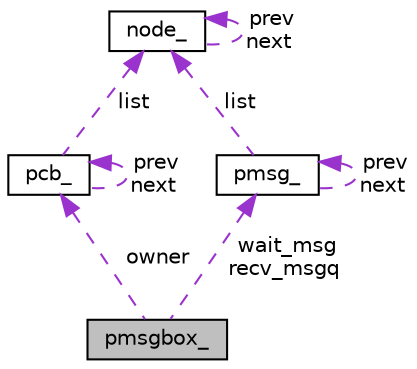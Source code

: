 digraph "pmsgbox_"
{
 // LATEX_PDF_SIZE
  edge [fontname="Helvetica",fontsize="10",labelfontname="Helvetica",labelfontsize="10"];
  node [fontname="Helvetica",fontsize="10",shape=record];
  Node1 [label="pmsgbox_",height=0.2,width=0.4,color="black", fillcolor="grey75", style="filled", fontcolor="black",tooltip="Inter-process communication Message box structure."];
  Node2 -> Node1 [dir="back",color="darkorchid3",fontsize="10",style="dashed",label=" owner" ,fontname="Helvetica"];
  Node2 [label="pcb_",height=0.2,width=0.4,color="black", fillcolor="white", style="filled",URL="$structpcb__.html",tooltip="Process control block structure."];
  Node2 -> Node2 [dir="back",color="darkorchid3",fontsize="10",style="dashed",label=" prev\nnext" ,fontname="Helvetica"];
  Node3 -> Node2 [dir="back",color="darkorchid3",fontsize="10",style="dashed",label=" list" ,fontname="Helvetica"];
  Node3 [label="node_",height=0.2,width=0.4,color="black", fillcolor="white", style="filled",URL="$structnode__.html",tooltip="Double linked list node structure."];
  Node3 -> Node3 [dir="back",color="darkorchid3",fontsize="10",style="dashed",label=" prev\nnext" ,fontname="Helvetica"];
  Node4 -> Node1 [dir="back",color="darkorchid3",fontsize="10",style="dashed",label=" wait_msg\nrecv_msgq" ,fontname="Helvetica"];
  Node4 [label="pmsg_",height=0.2,width=0.4,color="black", fillcolor="white", style="filled",URL="$structpmsg__.html",tooltip="Message Box ID type alias."];
  Node3 -> Node4 [dir="back",color="darkorchid3",fontsize="10",style="dashed",label=" list" ,fontname="Helvetica"];
  Node4 -> Node4 [dir="back",color="darkorchid3",fontsize="10",style="dashed",label=" prev\nnext" ,fontname="Helvetica"];
}
